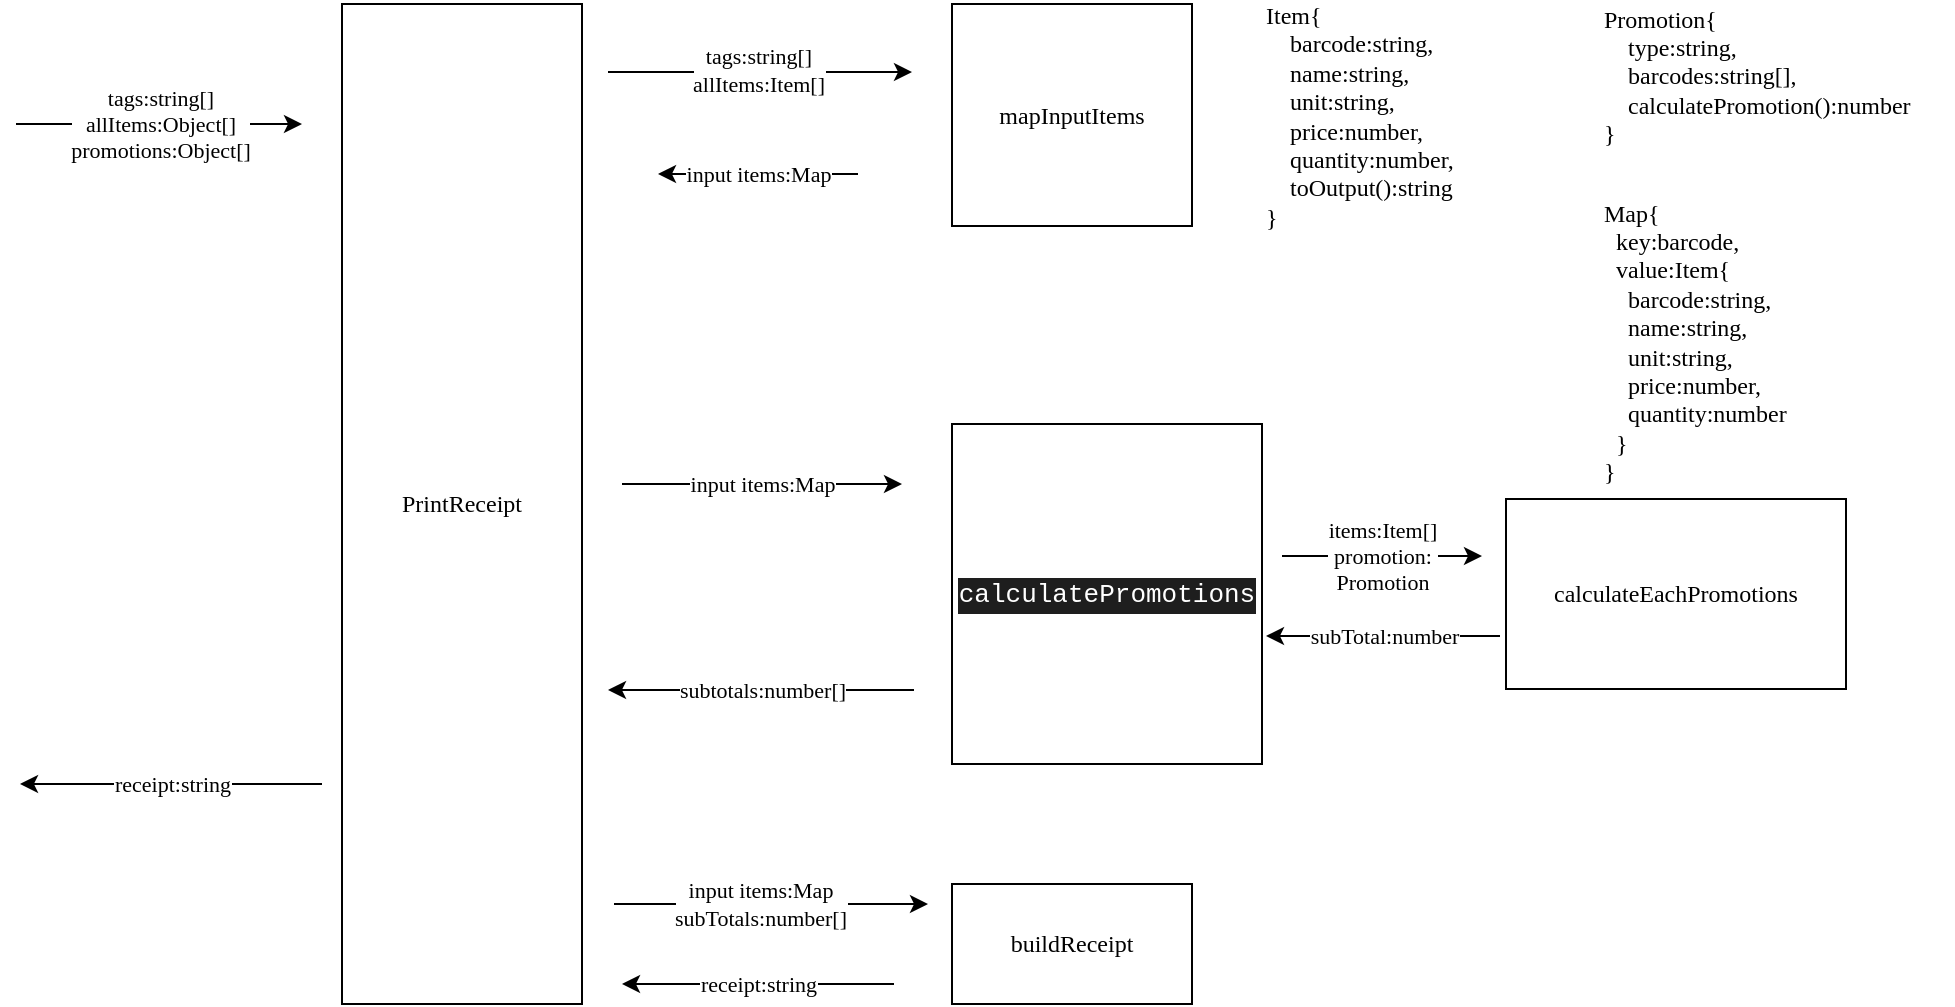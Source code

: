 <mxfile version="13.6.5">
    <diagram id="dvh3ZRscFOBX120WxIjQ" name="第 1 页">
        <mxGraphModel dx="675" dy="163" grid="0" gridSize="10" guides="1" tooltips="1" connect="1" arrows="1" fold="1" page="0" pageScale="1" pageWidth="850" pageHeight="1100" math="0" shadow="0">
            <root>
                <mxCell id="0"/>
                <mxCell id="1" parent="0"/>
                <mxCell id="2" value="PrintReceipt" style="rounded=0;whiteSpace=wrap;html=1;fontFamily=source code pro;" parent="1" vertex="1">
                    <mxGeometry x="120" y="80" width="120" height="500" as="geometry"/>
                </mxCell>
                <mxCell id="3" value="" style="endArrow=classic;html=1;fontFamily=source code pro;" parent="1" edge="1">
                    <mxGeometry relative="1" as="geometry">
                        <mxPoint x="-43" y="140" as="sourcePoint"/>
                        <mxPoint x="100" y="140" as="targetPoint"/>
                    </mxGeometry>
                </mxCell>
                <mxCell id="4" value="tags:string[]&lt;br&gt;allItems:Object[]&lt;br&gt;promotions:Object[]" style="edgeLabel;resizable=0;html=1;align=center;verticalAlign=middle;fontFamily=source code pro;" parent="3" connectable="0" vertex="1">
                    <mxGeometry relative="1" as="geometry"/>
                </mxCell>
                <mxCell id="5" value="" style="endArrow=classic;html=1;fontFamily=source code pro;" parent="1" edge="1">
                    <mxGeometry relative="1" as="geometry">
                        <mxPoint x="110" y="470" as="sourcePoint"/>
                        <mxPoint x="-41" y="470" as="targetPoint"/>
                    </mxGeometry>
                </mxCell>
                <mxCell id="6" value="receipt:string" style="edgeLabel;resizable=0;html=1;align=center;verticalAlign=middle;fontFamily=source code pro;" parent="5" connectable="0" vertex="1">
                    <mxGeometry relative="1" as="geometry"/>
                </mxCell>
                <mxCell id="9" value="mapInputItems" style="rounded=0;whiteSpace=wrap;html=1;fontFamily=source code pro;" parent="1" vertex="1">
                    <mxGeometry x="425" y="80" width="120" height="111" as="geometry"/>
                </mxCell>
                <mxCell id="11" value="calculateEachPromotions" style="rounded=0;whiteSpace=wrap;html=1;fontFamily=source code pro;" parent="1" vertex="1">
                    <mxGeometry x="702" y="327.5" width="170" height="95" as="geometry"/>
                </mxCell>
                <mxCell id="12" value="buildReceipt" style="rounded=0;whiteSpace=wrap;html=1;fontFamily=source code pro;" parent="1" vertex="1">
                    <mxGeometry x="425" y="520" width="120" height="60" as="geometry"/>
                </mxCell>
                <mxCell id="14" value="&lt;div style=&quot;background-color: rgb(30 , 30 , 30) ; font-family: &amp;#34;source code pro&amp;#34; , &amp;#34;consolas&amp;#34; , &amp;#34;courier new&amp;#34; , monospace ; font-size: 13px ; line-height: 18px&quot;&gt;&lt;font color=&quot;#ffffff&quot;&gt;calculatePromotions&lt;/font&gt;&lt;/div&gt;" style="rounded=0;whiteSpace=wrap;html=1;fontFamily=source code pro;" parent="1" vertex="1">
                    <mxGeometry x="425" y="290" width="155" height="170" as="geometry"/>
                </mxCell>
                <mxCell id="18" value="" style="endArrow=classic;html=1;fontFamily=source code pro;" parent="1" edge="1">
                    <mxGeometry relative="1" as="geometry">
                        <mxPoint x="378.0" y="165" as="sourcePoint"/>
                        <mxPoint x="278" y="165" as="targetPoint"/>
                    </mxGeometry>
                </mxCell>
                <mxCell id="19" value="input items:Map" style="edgeLabel;resizable=0;html=1;align=center;verticalAlign=middle;fontFamily=source code pro;" parent="18" connectable="0" vertex="1">
                    <mxGeometry relative="1" as="geometry"/>
                </mxCell>
                <mxCell id="32" value="" style="endArrow=classic;html=1;fontFamily=source code pro;" parent="1" edge="1">
                    <mxGeometry relative="1" as="geometry">
                        <mxPoint x="590.0" y="356" as="sourcePoint"/>
                        <mxPoint x="690.0" y="356" as="targetPoint"/>
                    </mxGeometry>
                </mxCell>
                <mxCell id="33" value="items:Item[]&lt;br&gt;promotion:&lt;br&gt;Promotion" style="edgeLabel;resizable=0;html=1;align=center;verticalAlign=middle;fontFamily=source code pro;" parent="32" connectable="0" vertex="1">
                    <mxGeometry relative="1" as="geometry"/>
                </mxCell>
                <mxCell id="34" value="" style="endArrow=classic;html=1;fontFamily=source code pro;" parent="1" edge="1">
                    <mxGeometry relative="1" as="geometry">
                        <mxPoint x="699" y="396" as="sourcePoint"/>
                        <mxPoint x="582" y="396" as="targetPoint"/>
                    </mxGeometry>
                </mxCell>
                <mxCell id="35" value="subTotal:number" style="edgeLabel;resizable=0;html=1;align=center;verticalAlign=middle;fontFamily=source code pro;" parent="34" connectable="0" vertex="1">
                    <mxGeometry relative="1" as="geometry">
                        <mxPoint x="0.4" as="offset"/>
                    </mxGeometry>
                </mxCell>
                <mxCell id="37" value="" style="endArrow=classic;html=1;fontFamily=source code pro;" parent="1" edge="1">
                    <mxGeometry relative="1" as="geometry">
                        <mxPoint x="260" y="320" as="sourcePoint"/>
                        <mxPoint x="400" y="320" as="targetPoint"/>
                    </mxGeometry>
                </mxCell>
                <mxCell id="38" value="input items:Map" style="edgeLabel;resizable=0;html=1;align=center;verticalAlign=middle;fontFamily=source code pro;" parent="37" connectable="0" vertex="1">
                    <mxGeometry relative="1" as="geometry"/>
                </mxCell>
                <mxCell id="40" value="" style="endArrow=classic;html=1;fontFamily=source code pro;" parent="1" edge="1">
                    <mxGeometry relative="1" as="geometry">
                        <mxPoint x="406" y="423" as="sourcePoint"/>
                        <mxPoint x="253" y="423" as="targetPoint"/>
                    </mxGeometry>
                </mxCell>
                <mxCell id="41" value="subtotals:number[]" style="edgeLabel;resizable=0;html=1;align=center;verticalAlign=middle;fontFamily=source code pro;" parent="40" connectable="0" vertex="1">
                    <mxGeometry relative="1" as="geometry"/>
                </mxCell>
                <mxCell id="43" value="" style="endArrow=classic;html=1;fontFamily=source code pro;" parent="1" edge="1">
                    <mxGeometry relative="1" as="geometry">
                        <mxPoint x="256" y="530" as="sourcePoint"/>
                        <mxPoint x="413" y="530" as="targetPoint"/>
                    </mxGeometry>
                </mxCell>
                <mxCell id="44" value="input items:Map&lt;br&gt;subTotals:number[]" style="edgeLabel;resizable=0;html=1;align=center;verticalAlign=middle;fontFamily=source code pro;" parent="43" connectable="0" vertex="1">
                    <mxGeometry relative="1" as="geometry">
                        <mxPoint x="-6" as="offset"/>
                    </mxGeometry>
                </mxCell>
                <mxCell id="46" value="" style="endArrow=classic;html=1;fontFamily=source code pro;" parent="1" edge="1">
                    <mxGeometry relative="1" as="geometry">
                        <mxPoint x="396" y="570" as="sourcePoint"/>
                        <mxPoint x="260" y="570" as="targetPoint"/>
                    </mxGeometry>
                </mxCell>
                <mxCell id="47" value="receipt:string" style="edgeLabel;resizable=0;html=1;align=center;verticalAlign=middle;fontFamily=source code pro;" parent="46" connectable="0" vertex="1">
                    <mxGeometry relative="1" as="geometry"/>
                </mxCell>
                <mxCell id="48" value="Map{&lt;br&gt;&amp;nbsp; key:barcode,&lt;br&gt;&amp;nbsp; value:Item{&lt;br&gt;&amp;nbsp; &amp;nbsp; barcode:string,&lt;br&gt;&amp;nbsp; &amp;nbsp; name:string,&lt;br&gt;&amp;nbsp; &amp;nbsp; unit:string,&lt;br&gt;&amp;nbsp; &amp;nbsp; price:number,&lt;br&gt;&amp;nbsp; &amp;nbsp; quantity:number&lt;br&gt;&amp;nbsp; }&lt;br&gt;}" style="text;html=1;align=left;verticalAlign=middle;resizable=0;points=[];autosize=1;fontFamily=source code pro;" parent="1" vertex="1">
                    <mxGeometry x="748.5" y="179" width="110" height="140" as="geometry"/>
                </mxCell>
                <mxCell id="49" value="Item{&lt;br&gt;&amp;nbsp; &amp;nbsp; barcode:string,&lt;br&gt;&amp;nbsp; &amp;nbsp; name:string,&lt;br&gt;&amp;nbsp; &amp;nbsp; unit:string,&lt;br&gt;&amp;nbsp; &amp;nbsp; price:number,&lt;br&gt;&amp;nbsp; &amp;nbsp; quantity:number,&lt;br&gt;&amp;nbsp; &amp;nbsp; toOutput():string&lt;br&gt;}" style="text;html=1;align=left;verticalAlign=middle;resizable=0;points=[];autosize=1;fontFamily=source code pro;" vertex="1" parent="1">
                    <mxGeometry x="580" y="79.5" width="112" height="113" as="geometry"/>
                </mxCell>
                <mxCell id="50" value="Promotion{&lt;br&gt;&amp;nbsp; &amp;nbsp; type:string,&lt;br&gt;&amp;nbsp; &amp;nbsp; barcodes:string[],&lt;br&gt;&amp;nbsp; &amp;nbsp; calculatePromotion():number&lt;br&gt;}" style="text;html=1;align=left;verticalAlign=middle;resizable=0;points=[];autosize=1;fontFamily=source code pro;" vertex="1" parent="1">
                    <mxGeometry x="748.5" y="80" width="177" height="72" as="geometry"/>
                </mxCell>
                <mxCell id="53" value="" style="endArrow=classic;html=1;fontFamily=source code pro;" edge="1" parent="1">
                    <mxGeometry relative="1" as="geometry">
                        <mxPoint x="253" y="114" as="sourcePoint"/>
                        <mxPoint x="405" y="114" as="targetPoint"/>
                    </mxGeometry>
                </mxCell>
                <mxCell id="54" value="tags:string[]&lt;br&gt;allItems:Item[]" style="edgeLabel;resizable=0;html=1;align=center;verticalAlign=middle;fontFamily=source code pro;" connectable="0" vertex="1" parent="53">
                    <mxGeometry relative="1" as="geometry">
                        <mxPoint x="-1.29" y="-1" as="offset"/>
                    </mxGeometry>
                </mxCell>
            </root>
        </mxGraphModel>
    </diagram>
</mxfile>